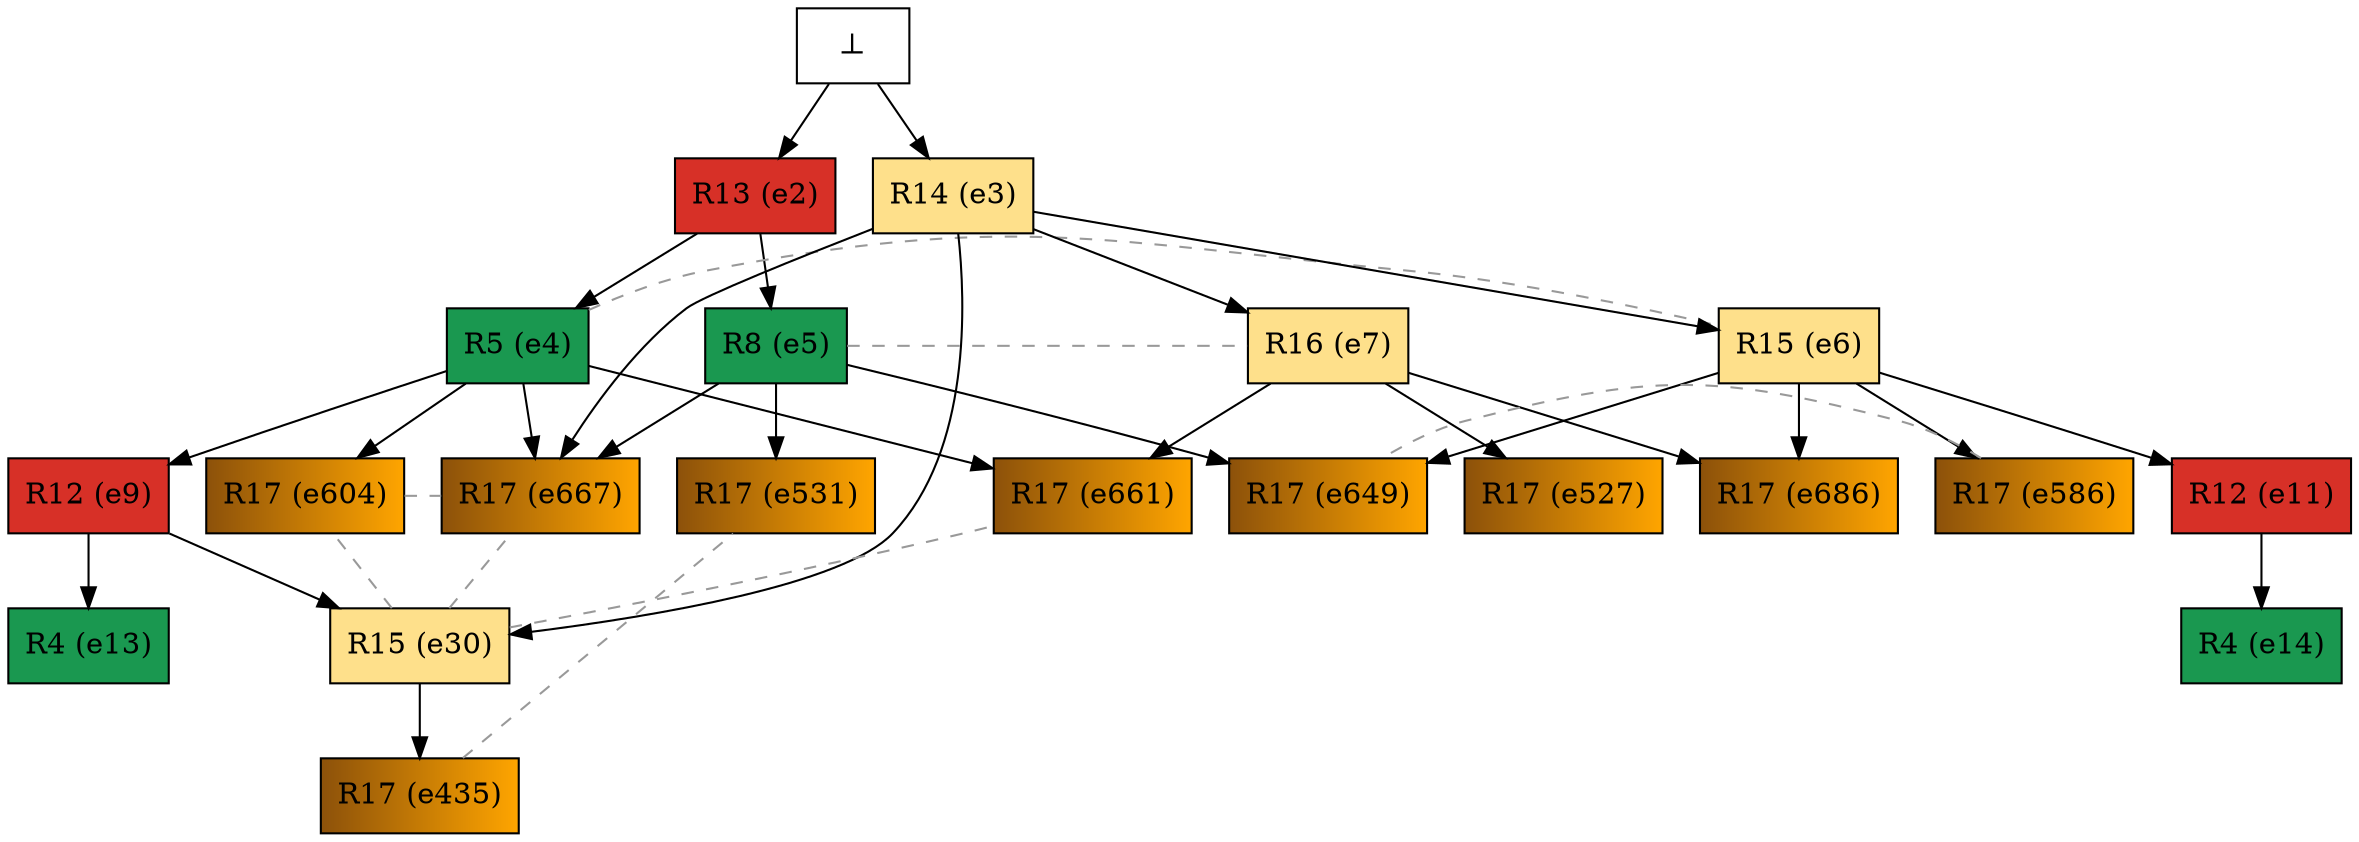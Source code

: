 digraph test {
  e2 -> e4;
  e2 -> e5;
  e3 -> e6;
  e3 -> e7;
  e4 -> e9;
  e6 -> e11;
  e9 -> e13;
  e11 -> e14;
  e3 -> e30;
  e9 -> e30;
  e30 -> e435;
  e7 -> e527;
  e5 -> e531;
  e6 -> e586;
  e4 -> e604;
  e5 -> e649;
  e6 -> e649;
  e4 -> e661;
  e7 -> e661;
  e3 -> e667;
  e4 -> e667;
  e5 -> e667;
  e6 -> e686;
  e7 -> e686;
  e0 -> e2;
  e0 -> e3;

//conflicts
  e4 -> e6 [arrowhead=none color=gray60 style=dashed constraint=false];
  e5 -> e7 [arrowhead=none color=gray60 style=dashed constraint=false];
  e30 -> e604 [arrowhead=none color=gray60 style=dashed constraint=false];
  e30 -> e661 [arrowhead=none color=gray60 style=dashed constraint=false];
  e30 -> e667 [arrowhead=none color=gray60 style=dashed constraint=false];
  e435 -> e531 [arrowhead=none color=gray60 style=dashed constraint=false];
  e586 -> e649 [arrowhead=none color=gray60 style=dashed constraint=false];
  e604 -> e667 [arrowhead=none color=gray60 style=dashed constraint=false];

  e2 [color="black" fillcolor="#d73027:#d73027" label="R13 (e2)" shape=box style=filled];
  e3 [color="black" fillcolor="#fee08b:#fee08b" label="R14 (e3)" shape=box style=filled];
  e4 [color="black" fillcolor="#1a9850:#1a9850" label="R5 (e4)" shape=box style=filled];
  e5 [color="black" fillcolor="#1a9850:#1a9850" label="R8 (e5)" shape=box style=filled];
  e6 [color="black" fillcolor="#fee08b:#fee08b" label="R15 (e6)" shape=box style=filled];
  e7 [color="black" fillcolor="#fee08b:#fee08b" label="R16 (e7)" shape=box style=filled];
  e9 [color="black" fillcolor="#d73027:#d73027" label="R12 (e9)" shape=box style=filled];
  e11 [color="black" fillcolor="#d73027:#d73027" label="R12 (e11)" shape=box style=filled];
  e13 [color="black" fillcolor="#1a9850:#1a9850" label="R4 (e13)" shape=box style=filled];
  e14 [color="black" fillcolor="#1a9850:#1a9850" label="R4 (e14)" shape=box style=filled];
  e30 [color="black" fillcolor="#fee08b:#fee08b" label="R15 (e30)" shape=box style=filled];
  e435 [color="black" fillcolor="#8c510a:orange" label="R17 (e435)" shape=box style=filled];
  e527 [color="black" fillcolor="#8c510a:orange" label="R17 (e527)" shape=box style=filled];
  e531 [color="black" fillcolor="#8c510a:orange" label="R17 (e531)" shape=box style=filled];
  e586 [color="black" fillcolor="#8c510a:orange" label="R17 (e586)" shape=box style=filled];
  e604 [color="black" fillcolor="#8c510a:orange" label="R17 (e604)" shape=box style=filled];
  e649 [color="black" fillcolor="#8c510a:orange" label="R17 (e649)" shape=box style=filled];
  e661 [color="black" fillcolor="#8c510a:orange" label="R17 (e661)" shape=box style=filled];
  e667 [color="black" fillcolor="#8c510a:orange" label="R17 (e667)" shape=box style=filled];
  e686 [color="black" fillcolor="#8c510a:orange" label="R17 (e686)" shape=box style=filled];
  e0 [fillcolor="white" label="⊥" shape=box style=filled];
}

